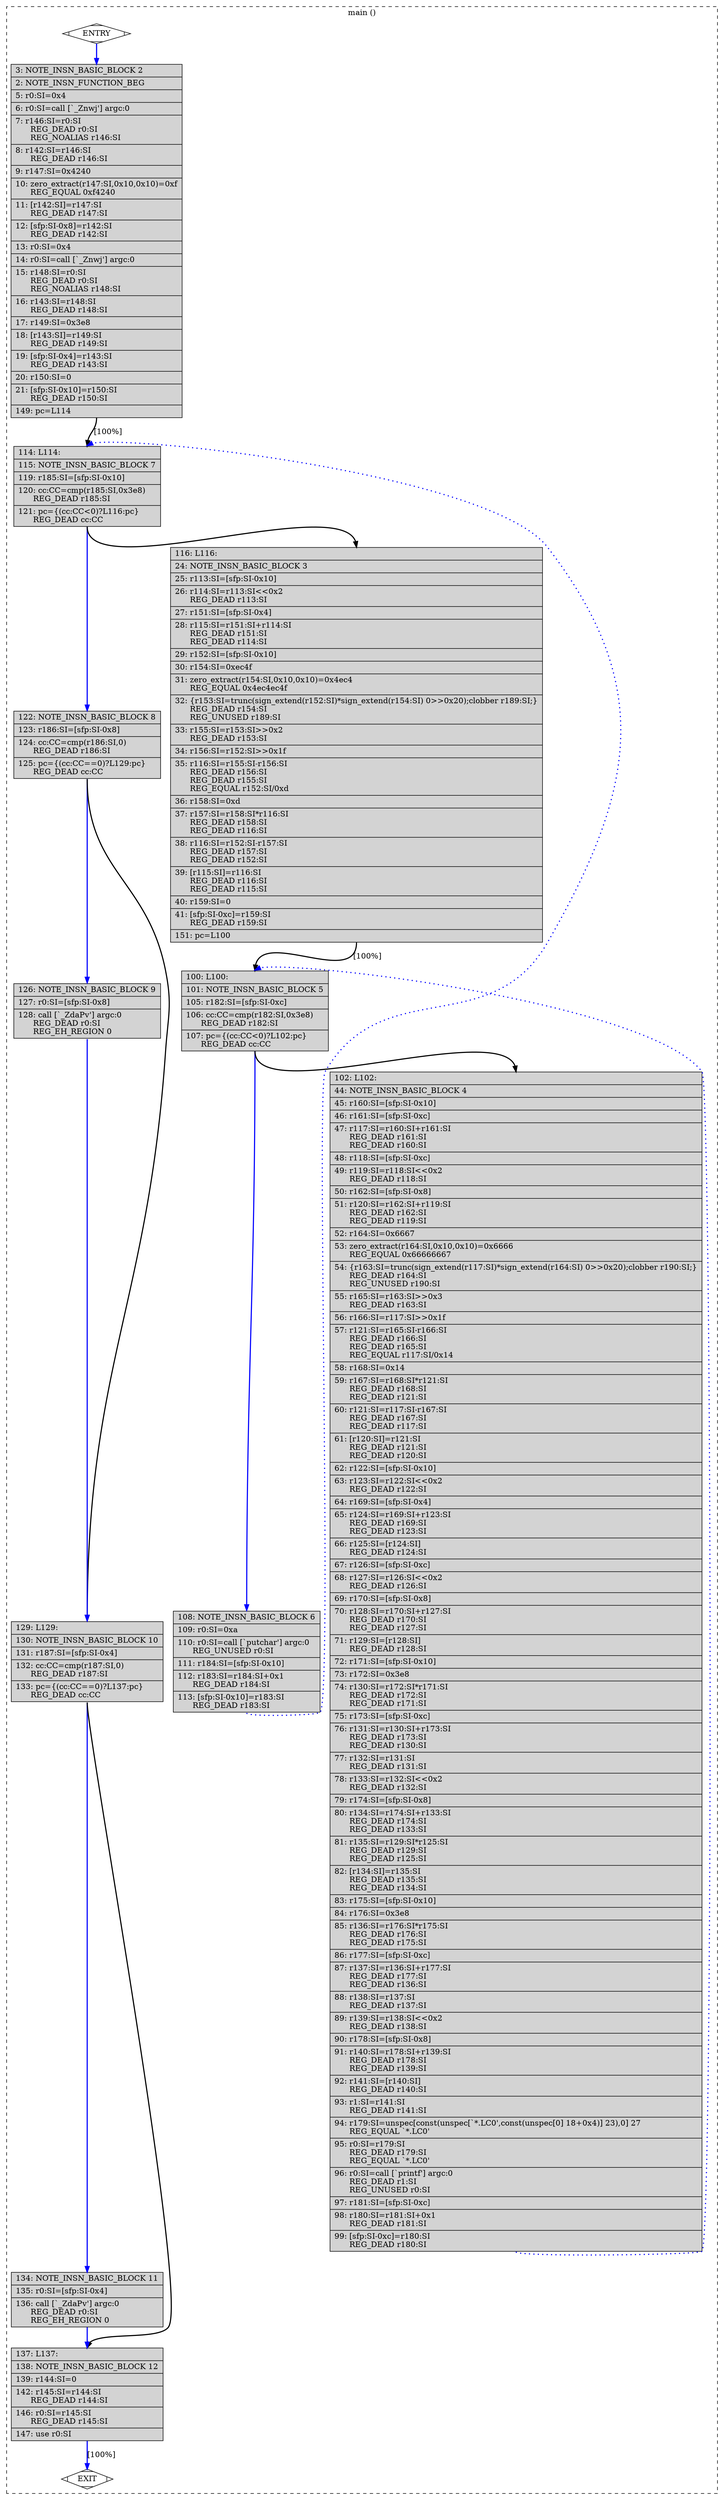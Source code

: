 digraph "a-matmul-v2.cpp.290r.ira" {
overlap=false;
subgraph "cluster_main" {
	style="dashed";
	color="black";
	label="main ()";
	fn_0_basic_block_0 [shape=Mdiamond,style=filled,fillcolor=white,label="ENTRY"];

	fn_0_basic_block_2 [shape=record,style=filled,fillcolor=lightgrey,label="{\ \ \ \ 3:\ NOTE_INSN_BASIC_BLOCK\ 2\l\
|\ \ \ \ 2:\ NOTE_INSN_FUNCTION_BEG\l\
|\ \ \ \ 5:\ r0:SI=0x4\l\
|\ \ \ \ 6:\ r0:SI=call\ [`_Znwj']\ argc:0\l\
|\ \ \ \ 7:\ r146:SI=r0:SI\l\
\ \ \ \ \ \ REG_DEAD\ r0:SI\l\
\ \ \ \ \ \ REG_NOALIAS\ r146:SI\l\
|\ \ \ \ 8:\ r142:SI=r146:SI\l\
\ \ \ \ \ \ REG_DEAD\ r146:SI\l\
|\ \ \ \ 9:\ r147:SI=0x4240\l\
|\ \ \ 10:\ zero_extract(r147:SI,0x10,0x10)=0xf\l\
\ \ \ \ \ \ REG_EQUAL\ 0xf4240\l\
|\ \ \ 11:\ [r142:SI]=r147:SI\l\
\ \ \ \ \ \ REG_DEAD\ r147:SI\l\
|\ \ \ 12:\ [sfp:SI-0x8]=r142:SI\l\
\ \ \ \ \ \ REG_DEAD\ r142:SI\l\
|\ \ \ 13:\ r0:SI=0x4\l\
|\ \ \ 14:\ r0:SI=call\ [`_Znwj']\ argc:0\l\
|\ \ \ 15:\ r148:SI=r0:SI\l\
\ \ \ \ \ \ REG_DEAD\ r0:SI\l\
\ \ \ \ \ \ REG_NOALIAS\ r148:SI\l\
|\ \ \ 16:\ r143:SI=r148:SI\l\
\ \ \ \ \ \ REG_DEAD\ r148:SI\l\
|\ \ \ 17:\ r149:SI=0x3e8\l\
|\ \ \ 18:\ [r143:SI]=r149:SI\l\
\ \ \ \ \ \ REG_DEAD\ r149:SI\l\
|\ \ \ 19:\ [sfp:SI-0x4]=r143:SI\l\
\ \ \ \ \ \ REG_DEAD\ r143:SI\l\
|\ \ \ 20:\ r150:SI=0\l\
|\ \ \ 21:\ [sfp:SI-0x10]=r150:SI\l\
\ \ \ \ \ \ REG_DEAD\ r150:SI\l\
|\ \ 149:\ pc=L114\l\
}"];

	fn_0_basic_block_7 [shape=record,style=filled,fillcolor=lightgrey,label="{\ \ 114:\ L114:\l\
|\ \ 115:\ NOTE_INSN_BASIC_BLOCK\ 7\l\
|\ \ 119:\ r185:SI=[sfp:SI-0x10]\l\
|\ \ 120:\ cc:CC=cmp(r185:SI,0x3e8)\l\
\ \ \ \ \ \ REG_DEAD\ r185:SI\l\
|\ \ 121:\ pc=\{(cc:CC\<0)?L116:pc\}\l\
\ \ \ \ \ \ REG_DEAD\ cc:CC\l\
}"];

	fn_0_basic_block_8 [shape=record,style=filled,fillcolor=lightgrey,label="{\ \ 122:\ NOTE_INSN_BASIC_BLOCK\ 8\l\
|\ \ 123:\ r186:SI=[sfp:SI-0x8]\l\
|\ \ 124:\ cc:CC=cmp(r186:SI,0)\l\
\ \ \ \ \ \ REG_DEAD\ r186:SI\l\
|\ \ 125:\ pc=\{(cc:CC==0)?L129:pc\}\l\
\ \ \ \ \ \ REG_DEAD\ cc:CC\l\
}"];

	fn_0_basic_block_9 [shape=record,style=filled,fillcolor=lightgrey,label="{\ \ 126:\ NOTE_INSN_BASIC_BLOCK\ 9\l\
|\ \ 127:\ r0:SI=[sfp:SI-0x8]\l\
|\ \ 128:\ call\ [`_ZdaPv']\ argc:0\l\
\ \ \ \ \ \ REG_DEAD\ r0:SI\l\
\ \ \ \ \ \ REG_EH_REGION\ 0\l\
}"];

	fn_0_basic_block_10 [shape=record,style=filled,fillcolor=lightgrey,label="{\ \ 129:\ L129:\l\
|\ \ 130:\ NOTE_INSN_BASIC_BLOCK\ 10\l\
|\ \ 131:\ r187:SI=[sfp:SI-0x4]\l\
|\ \ 132:\ cc:CC=cmp(r187:SI,0)\l\
\ \ \ \ \ \ REG_DEAD\ r187:SI\l\
|\ \ 133:\ pc=\{(cc:CC==0)?L137:pc\}\l\
\ \ \ \ \ \ REG_DEAD\ cc:CC\l\
}"];

	fn_0_basic_block_11 [shape=record,style=filled,fillcolor=lightgrey,label="{\ \ 134:\ NOTE_INSN_BASIC_BLOCK\ 11\l\
|\ \ 135:\ r0:SI=[sfp:SI-0x4]\l\
|\ \ 136:\ call\ [`_ZdaPv']\ argc:0\l\
\ \ \ \ \ \ REG_DEAD\ r0:SI\l\
\ \ \ \ \ \ REG_EH_REGION\ 0\l\
}"];

	fn_0_basic_block_12 [shape=record,style=filled,fillcolor=lightgrey,label="{\ \ 137:\ L137:\l\
|\ \ 138:\ NOTE_INSN_BASIC_BLOCK\ 12\l\
|\ \ 139:\ r144:SI=0\l\
|\ \ 142:\ r145:SI=r144:SI\l\
\ \ \ \ \ \ REG_DEAD\ r144:SI\l\
|\ \ 146:\ r0:SI=r145:SI\l\
\ \ \ \ \ \ REG_DEAD\ r145:SI\l\
|\ \ 147:\ use\ r0:SI\l\
}"];

	fn_0_basic_block_3 [shape=record,style=filled,fillcolor=lightgrey,label="{\ \ 116:\ L116:\l\
|\ \ \ 24:\ NOTE_INSN_BASIC_BLOCK\ 3\l\
|\ \ \ 25:\ r113:SI=[sfp:SI-0x10]\l\
|\ \ \ 26:\ r114:SI=r113:SI\<\<0x2\l\
\ \ \ \ \ \ REG_DEAD\ r113:SI\l\
|\ \ \ 27:\ r151:SI=[sfp:SI-0x4]\l\
|\ \ \ 28:\ r115:SI=r151:SI+r114:SI\l\
\ \ \ \ \ \ REG_DEAD\ r151:SI\l\
\ \ \ \ \ \ REG_DEAD\ r114:SI\l\
|\ \ \ 29:\ r152:SI=[sfp:SI-0x10]\l\
|\ \ \ 30:\ r154:SI=0xec4f\l\
|\ \ \ 31:\ zero_extract(r154:SI,0x10,0x10)=0x4ec4\l\
\ \ \ \ \ \ REG_EQUAL\ 0x4ec4ec4f\l\
|\ \ \ 32:\ \{r153:SI=trunc(sign_extend(r152:SI)*sign_extend(r154:SI)\ 0\>\>0x20);clobber\ r189:SI;\}\l\
\ \ \ \ \ \ REG_DEAD\ r154:SI\l\
\ \ \ \ \ \ REG_UNUSED\ r189:SI\l\
|\ \ \ 33:\ r155:SI=r153:SI\>\>0x2\l\
\ \ \ \ \ \ REG_DEAD\ r153:SI\l\
|\ \ \ 34:\ r156:SI=r152:SI\>\>0x1f\l\
|\ \ \ 35:\ r116:SI=r155:SI-r156:SI\l\
\ \ \ \ \ \ REG_DEAD\ r156:SI\l\
\ \ \ \ \ \ REG_DEAD\ r155:SI\l\
\ \ \ \ \ \ REG_EQUAL\ r152:SI/0xd\l\
|\ \ \ 36:\ r158:SI=0xd\l\
|\ \ \ 37:\ r157:SI=r158:SI*r116:SI\l\
\ \ \ \ \ \ REG_DEAD\ r158:SI\l\
\ \ \ \ \ \ REG_DEAD\ r116:SI\l\
|\ \ \ 38:\ r116:SI=r152:SI-r157:SI\l\
\ \ \ \ \ \ REG_DEAD\ r157:SI\l\
\ \ \ \ \ \ REG_DEAD\ r152:SI\l\
|\ \ \ 39:\ [r115:SI]=r116:SI\l\
\ \ \ \ \ \ REG_DEAD\ r116:SI\l\
\ \ \ \ \ \ REG_DEAD\ r115:SI\l\
|\ \ \ 40:\ r159:SI=0\l\
|\ \ \ 41:\ [sfp:SI-0xc]=r159:SI\l\
\ \ \ \ \ \ REG_DEAD\ r159:SI\l\
|\ \ 151:\ pc=L100\l\
}"];

	fn_0_basic_block_5 [shape=record,style=filled,fillcolor=lightgrey,label="{\ \ 100:\ L100:\l\
|\ \ 101:\ NOTE_INSN_BASIC_BLOCK\ 5\l\
|\ \ 105:\ r182:SI=[sfp:SI-0xc]\l\
|\ \ 106:\ cc:CC=cmp(r182:SI,0x3e8)\l\
\ \ \ \ \ \ REG_DEAD\ r182:SI\l\
|\ \ 107:\ pc=\{(cc:CC\<0)?L102:pc\}\l\
\ \ \ \ \ \ REG_DEAD\ cc:CC\l\
}"];

	fn_0_basic_block_6 [shape=record,style=filled,fillcolor=lightgrey,label="{\ \ 108:\ NOTE_INSN_BASIC_BLOCK\ 6\l\
|\ \ 109:\ r0:SI=0xa\l\
|\ \ 110:\ r0:SI=call\ [`putchar']\ argc:0\l\
\ \ \ \ \ \ REG_UNUSED\ r0:SI\l\
|\ \ 111:\ r184:SI=[sfp:SI-0x10]\l\
|\ \ 112:\ r183:SI=r184:SI+0x1\l\
\ \ \ \ \ \ REG_DEAD\ r184:SI\l\
|\ \ 113:\ [sfp:SI-0x10]=r183:SI\l\
\ \ \ \ \ \ REG_DEAD\ r183:SI\l\
}"];

	fn_0_basic_block_4 [shape=record,style=filled,fillcolor=lightgrey,label="{\ \ 102:\ L102:\l\
|\ \ \ 44:\ NOTE_INSN_BASIC_BLOCK\ 4\l\
|\ \ \ 45:\ r160:SI=[sfp:SI-0x10]\l\
|\ \ \ 46:\ r161:SI=[sfp:SI-0xc]\l\
|\ \ \ 47:\ r117:SI=r160:SI+r161:SI\l\
\ \ \ \ \ \ REG_DEAD\ r161:SI\l\
\ \ \ \ \ \ REG_DEAD\ r160:SI\l\
|\ \ \ 48:\ r118:SI=[sfp:SI-0xc]\l\
|\ \ \ 49:\ r119:SI=r118:SI\<\<0x2\l\
\ \ \ \ \ \ REG_DEAD\ r118:SI\l\
|\ \ \ 50:\ r162:SI=[sfp:SI-0x8]\l\
|\ \ \ 51:\ r120:SI=r162:SI+r119:SI\l\
\ \ \ \ \ \ REG_DEAD\ r162:SI\l\
\ \ \ \ \ \ REG_DEAD\ r119:SI\l\
|\ \ \ 52:\ r164:SI=0x6667\l\
|\ \ \ 53:\ zero_extract(r164:SI,0x10,0x10)=0x6666\l\
\ \ \ \ \ \ REG_EQUAL\ 0x66666667\l\
|\ \ \ 54:\ \{r163:SI=trunc(sign_extend(r117:SI)*sign_extend(r164:SI)\ 0\>\>0x20);clobber\ r190:SI;\}\l\
\ \ \ \ \ \ REG_DEAD\ r164:SI\l\
\ \ \ \ \ \ REG_UNUSED\ r190:SI\l\
|\ \ \ 55:\ r165:SI=r163:SI\>\>0x3\l\
\ \ \ \ \ \ REG_DEAD\ r163:SI\l\
|\ \ \ 56:\ r166:SI=r117:SI\>\>0x1f\l\
|\ \ \ 57:\ r121:SI=r165:SI-r166:SI\l\
\ \ \ \ \ \ REG_DEAD\ r166:SI\l\
\ \ \ \ \ \ REG_DEAD\ r165:SI\l\
\ \ \ \ \ \ REG_EQUAL\ r117:SI/0x14\l\
|\ \ \ 58:\ r168:SI=0x14\l\
|\ \ \ 59:\ r167:SI=r168:SI*r121:SI\l\
\ \ \ \ \ \ REG_DEAD\ r168:SI\l\
\ \ \ \ \ \ REG_DEAD\ r121:SI\l\
|\ \ \ 60:\ r121:SI=r117:SI-r167:SI\l\
\ \ \ \ \ \ REG_DEAD\ r167:SI\l\
\ \ \ \ \ \ REG_DEAD\ r117:SI\l\
|\ \ \ 61:\ [r120:SI]=r121:SI\l\
\ \ \ \ \ \ REG_DEAD\ r121:SI\l\
\ \ \ \ \ \ REG_DEAD\ r120:SI\l\
|\ \ \ 62:\ r122:SI=[sfp:SI-0x10]\l\
|\ \ \ 63:\ r123:SI=r122:SI\<\<0x2\l\
\ \ \ \ \ \ REG_DEAD\ r122:SI\l\
|\ \ \ 64:\ r169:SI=[sfp:SI-0x4]\l\
|\ \ \ 65:\ r124:SI=r169:SI+r123:SI\l\
\ \ \ \ \ \ REG_DEAD\ r169:SI\l\
\ \ \ \ \ \ REG_DEAD\ r123:SI\l\
|\ \ \ 66:\ r125:SI=[r124:SI]\l\
\ \ \ \ \ \ REG_DEAD\ r124:SI\l\
|\ \ \ 67:\ r126:SI=[sfp:SI-0xc]\l\
|\ \ \ 68:\ r127:SI=r126:SI\<\<0x2\l\
\ \ \ \ \ \ REG_DEAD\ r126:SI\l\
|\ \ \ 69:\ r170:SI=[sfp:SI-0x8]\l\
|\ \ \ 70:\ r128:SI=r170:SI+r127:SI\l\
\ \ \ \ \ \ REG_DEAD\ r170:SI\l\
\ \ \ \ \ \ REG_DEAD\ r127:SI\l\
|\ \ \ 71:\ r129:SI=[r128:SI]\l\
\ \ \ \ \ \ REG_DEAD\ r128:SI\l\
|\ \ \ 72:\ r171:SI=[sfp:SI-0x10]\l\
|\ \ \ 73:\ r172:SI=0x3e8\l\
|\ \ \ 74:\ r130:SI=r172:SI*r171:SI\l\
\ \ \ \ \ \ REG_DEAD\ r172:SI\l\
\ \ \ \ \ \ REG_DEAD\ r171:SI\l\
|\ \ \ 75:\ r173:SI=[sfp:SI-0xc]\l\
|\ \ \ 76:\ r131:SI=r130:SI+r173:SI\l\
\ \ \ \ \ \ REG_DEAD\ r173:SI\l\
\ \ \ \ \ \ REG_DEAD\ r130:SI\l\
|\ \ \ 77:\ r132:SI=r131:SI\l\
\ \ \ \ \ \ REG_DEAD\ r131:SI\l\
|\ \ \ 78:\ r133:SI=r132:SI\<\<0x2\l\
\ \ \ \ \ \ REG_DEAD\ r132:SI\l\
|\ \ \ 79:\ r174:SI=[sfp:SI-0x8]\l\
|\ \ \ 80:\ r134:SI=r174:SI+r133:SI\l\
\ \ \ \ \ \ REG_DEAD\ r174:SI\l\
\ \ \ \ \ \ REG_DEAD\ r133:SI\l\
|\ \ \ 81:\ r135:SI=r129:SI*r125:SI\l\
\ \ \ \ \ \ REG_DEAD\ r129:SI\l\
\ \ \ \ \ \ REG_DEAD\ r125:SI\l\
|\ \ \ 82:\ [r134:SI]=r135:SI\l\
\ \ \ \ \ \ REG_DEAD\ r135:SI\l\
\ \ \ \ \ \ REG_DEAD\ r134:SI\l\
|\ \ \ 83:\ r175:SI=[sfp:SI-0x10]\l\
|\ \ \ 84:\ r176:SI=0x3e8\l\
|\ \ \ 85:\ r136:SI=r176:SI*r175:SI\l\
\ \ \ \ \ \ REG_DEAD\ r176:SI\l\
\ \ \ \ \ \ REG_DEAD\ r175:SI\l\
|\ \ \ 86:\ r177:SI=[sfp:SI-0xc]\l\
|\ \ \ 87:\ r137:SI=r136:SI+r177:SI\l\
\ \ \ \ \ \ REG_DEAD\ r177:SI\l\
\ \ \ \ \ \ REG_DEAD\ r136:SI\l\
|\ \ \ 88:\ r138:SI=r137:SI\l\
\ \ \ \ \ \ REG_DEAD\ r137:SI\l\
|\ \ \ 89:\ r139:SI=r138:SI\<\<0x2\l\
\ \ \ \ \ \ REG_DEAD\ r138:SI\l\
|\ \ \ 90:\ r178:SI=[sfp:SI-0x8]\l\
|\ \ \ 91:\ r140:SI=r178:SI+r139:SI\l\
\ \ \ \ \ \ REG_DEAD\ r178:SI\l\
\ \ \ \ \ \ REG_DEAD\ r139:SI\l\
|\ \ \ 92:\ r141:SI=[r140:SI]\l\
\ \ \ \ \ \ REG_DEAD\ r140:SI\l\
|\ \ \ 93:\ r1:SI=r141:SI\l\
\ \ \ \ \ \ REG_DEAD\ r141:SI\l\
|\ \ \ 94:\ r179:SI=unspec[const(unspec[`*.LC0',const(unspec[0]\ 18+0x4)]\ 23),0]\ 27\l\
\ \ \ \ \ \ REG_EQUAL\ `*.LC0'\l\
|\ \ \ 95:\ r0:SI=r179:SI\l\
\ \ \ \ \ \ REG_DEAD\ r179:SI\l\
\ \ \ \ \ \ REG_EQUAL\ `*.LC0'\l\
|\ \ \ 96:\ r0:SI=call\ [`printf']\ argc:0\l\
\ \ \ \ \ \ REG_DEAD\ r1:SI\l\
\ \ \ \ \ \ REG_UNUSED\ r0:SI\l\
|\ \ \ 97:\ r181:SI=[sfp:SI-0xc]\l\
|\ \ \ 98:\ r180:SI=r181:SI+0x1\l\
\ \ \ \ \ \ REG_DEAD\ r181:SI\l\
|\ \ \ 99:\ [sfp:SI-0xc]=r180:SI\l\
\ \ \ \ \ \ REG_DEAD\ r180:SI\l\
}"];

	fn_0_basic_block_1 [shape=Mdiamond,style=filled,fillcolor=white,label="EXIT"];

	fn_0_basic_block_0:s -> fn_0_basic_block_2:n [style="solid,bold",color=blue,weight=100,constraint=true];
	fn_0_basic_block_2:s -> fn_0_basic_block_7:n [style="solid,bold",color=black,weight=10,constraint=true,label="[100%]"];
	fn_0_basic_block_3:s -> fn_0_basic_block_5:n [style="solid,bold",color=black,weight=10,constraint=true,label="[100%]"];
	fn_0_basic_block_4:s -> fn_0_basic_block_5:n [style="dotted,bold",color=blue,weight=10,constraint=false];
	fn_0_basic_block_5:s -> fn_0_basic_block_4:n [style="solid,bold",color=black,weight=10,constraint=true];
	fn_0_basic_block_5:s -> fn_0_basic_block_6:n [style="solid,bold",color=blue,weight=100,constraint=true];
	fn_0_basic_block_6:s -> fn_0_basic_block_7:n [style="dotted,bold",color=blue,weight=10,constraint=false];
	fn_0_basic_block_7:s -> fn_0_basic_block_3:n [style="solid,bold",color=black,weight=10,constraint=true];
	fn_0_basic_block_7:s -> fn_0_basic_block_8:n [style="solid,bold",color=blue,weight=100,constraint=true];
	fn_0_basic_block_8:s -> fn_0_basic_block_9:n [style="solid,bold",color=blue,weight=100,constraint=true];
	fn_0_basic_block_8:s -> fn_0_basic_block_10:n [style="solid,bold",color=black,weight=10,constraint=true];
	fn_0_basic_block_9:s -> fn_0_basic_block_10:n [style="solid,bold",color=blue,weight=100,constraint=true];
	fn_0_basic_block_10:s -> fn_0_basic_block_11:n [style="solid,bold",color=blue,weight=100,constraint=true];
	fn_0_basic_block_10:s -> fn_0_basic_block_12:n [style="solid,bold",color=black,weight=10,constraint=true];
	fn_0_basic_block_11:s -> fn_0_basic_block_12:n [style="solid,bold",color=blue,weight=100,constraint=true];
	fn_0_basic_block_12:s -> fn_0_basic_block_1:n [style="solid,bold",color=blue,weight=100,constraint=true,label="[100%]"];
	fn_0_basic_block_0:s -> fn_0_basic_block_1:n [style="invis",constraint=true];
}
}
